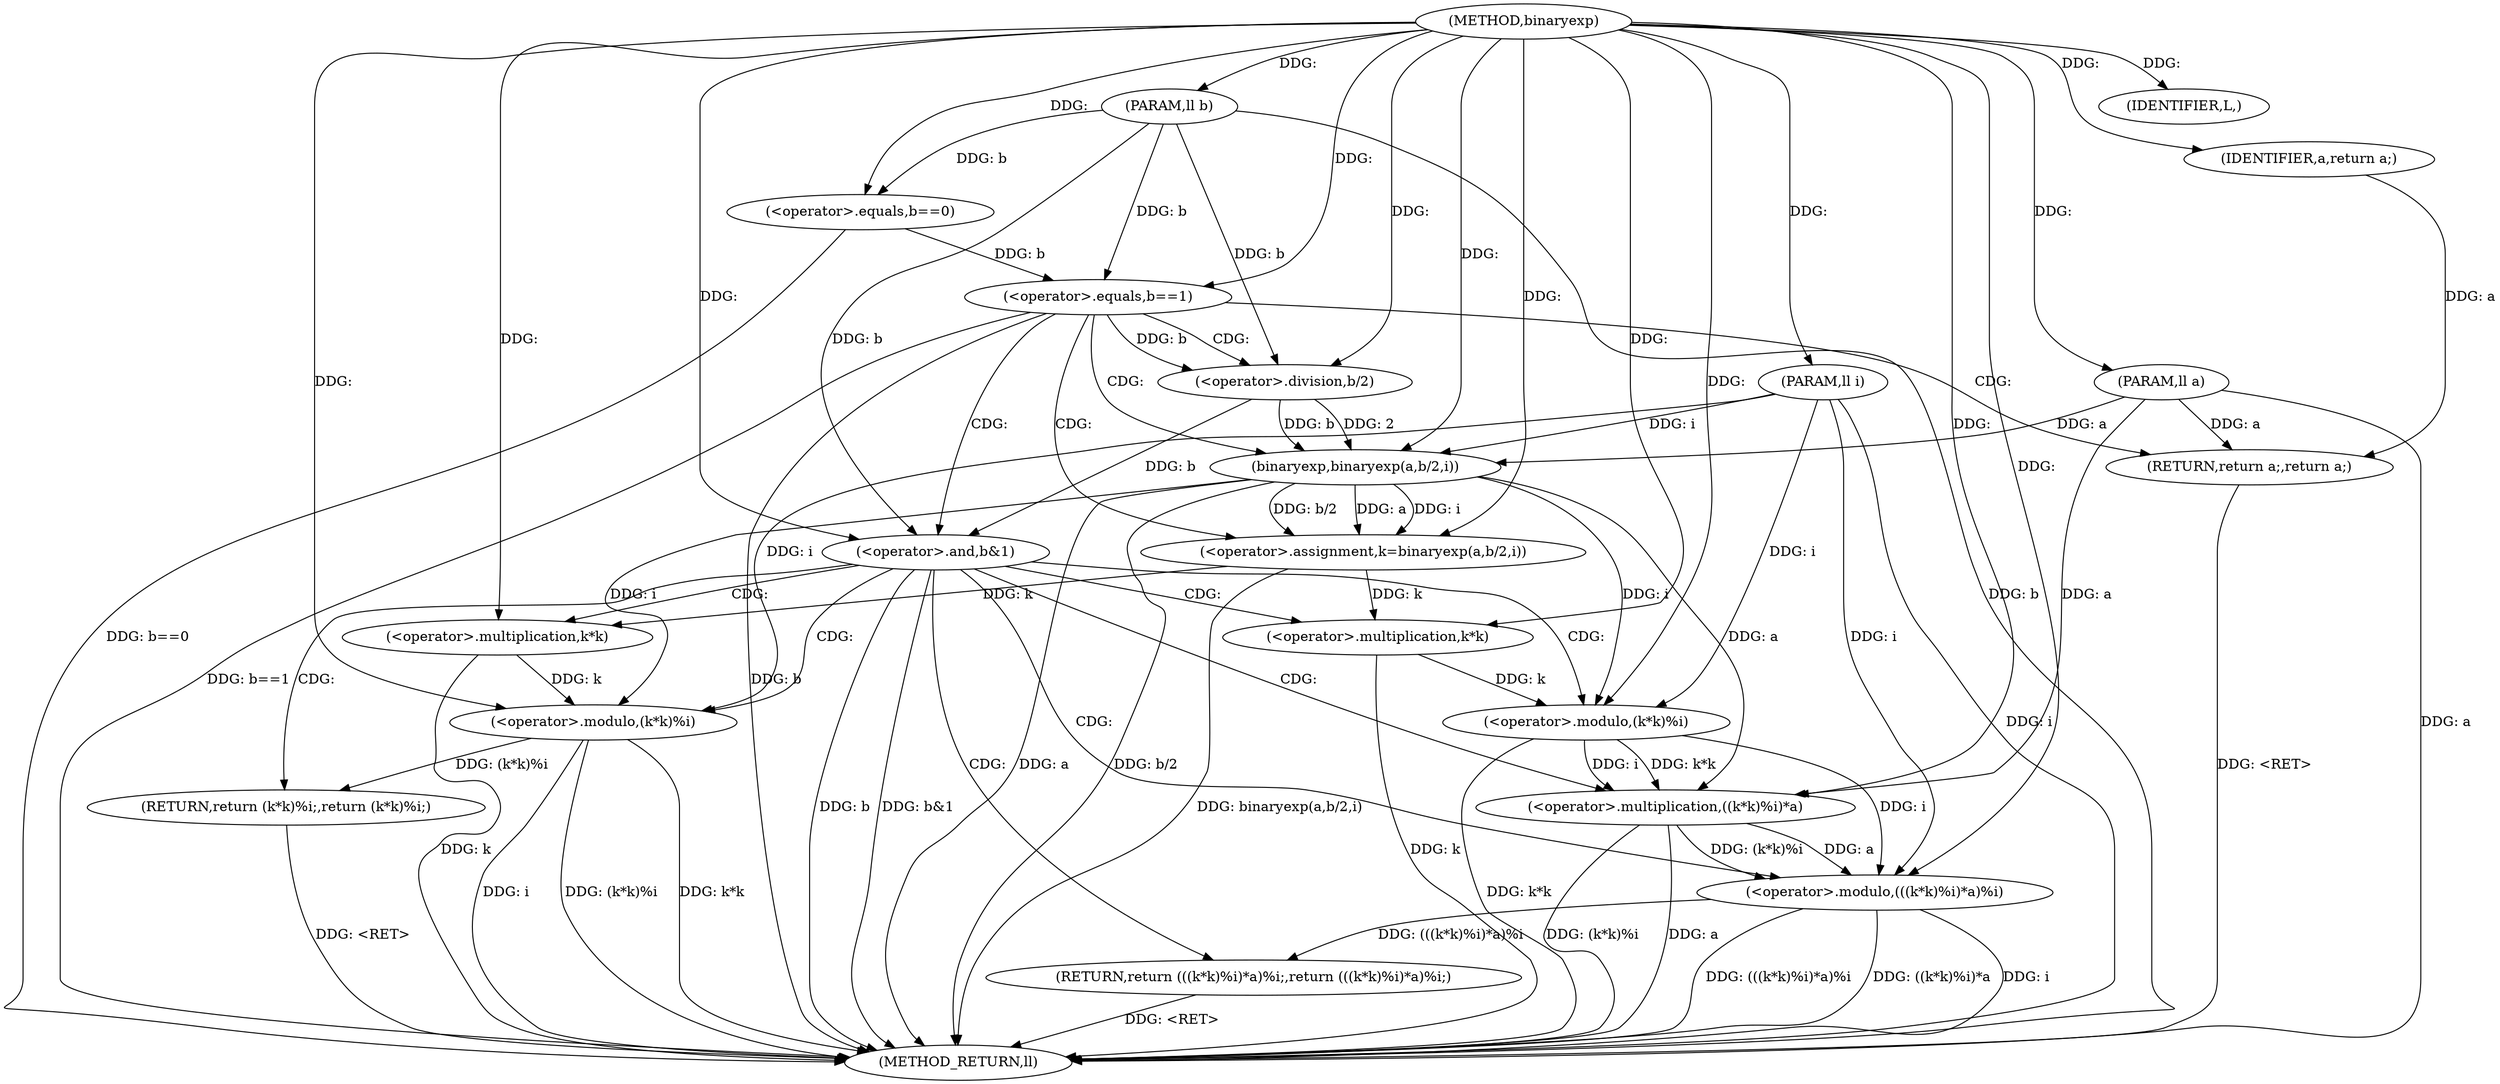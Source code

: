 digraph "binaryexp" {  
"1000803" [label = "(METHOD,binaryexp)" ]
"1000850" [label = "(METHOD_RETURN,ll)" ]
"1000804" [label = "(PARAM,ll a)" ]
"1000805" [label = "(PARAM,ll b)" ]
"1000806" [label = "(PARAM,ll i)" ]
"1000812" [label = "(IDENTIFIER,L,)" ]
"1000820" [label = "(<operator>.assignment,k=binaryexp(a,b/2,i))" ]
"1000809" [label = "(<operator>.equals,b==0)" ]
"1000814" [label = "(<operator>.equals,b==1)" ]
"1000817" [label = "(RETURN,return a;,return a;)" ]
"1000829" [label = "(<operator>.and,b&1)" ]
"1000818" [label = "(IDENTIFIER,a,return a;)" ]
"1000822" [label = "(binaryexp,binaryexp(a,b/2,i))" ]
"1000833" [label = "(RETURN,return (((k*k)%i)*a)%i;,return (((k*k)%i)*a)%i;)" ]
"1000844" [label = "(RETURN,return (k*k)%i;,return (k*k)%i;)" ]
"1000824" [label = "(<operator>.division,b/2)" ]
"1000834" [label = "(<operator>.modulo,(((k*k)%i)*a)%i)" ]
"1000845" [label = "(<operator>.modulo,(k*k)%i)" ]
"1000835" [label = "(<operator>.multiplication,((k*k)%i)*a)" ]
"1000846" [label = "(<operator>.multiplication,k*k)" ]
"1000836" [label = "(<operator>.modulo,(k*k)%i)" ]
"1000837" [label = "(<operator>.multiplication,k*k)" ]
  "1000833" -> "1000850"  [ label = "DDG: <RET>"] 
  "1000844" -> "1000850"  [ label = "DDG: <RET>"] 
  "1000817" -> "1000850"  [ label = "DDG: <RET>"] 
  "1000804" -> "1000850"  [ label = "DDG: a"] 
  "1000805" -> "1000850"  [ label = "DDG: b"] 
  "1000806" -> "1000850"  [ label = "DDG: i"] 
  "1000809" -> "1000850"  [ label = "DDG: b==0"] 
  "1000814" -> "1000850"  [ label = "DDG: b"] 
  "1000814" -> "1000850"  [ label = "DDG: b==1"] 
  "1000822" -> "1000850"  [ label = "DDG: a"] 
  "1000822" -> "1000850"  [ label = "DDG: b/2"] 
  "1000820" -> "1000850"  [ label = "DDG: binaryexp(a,b/2,i)"] 
  "1000829" -> "1000850"  [ label = "DDG: b"] 
  "1000829" -> "1000850"  [ label = "DDG: b&1"] 
  "1000846" -> "1000850"  [ label = "DDG: k"] 
  "1000845" -> "1000850"  [ label = "DDG: k*k"] 
  "1000845" -> "1000850"  [ label = "DDG: i"] 
  "1000845" -> "1000850"  [ label = "DDG: (k*k)%i"] 
  "1000837" -> "1000850"  [ label = "DDG: k"] 
  "1000836" -> "1000850"  [ label = "DDG: k*k"] 
  "1000835" -> "1000850"  [ label = "DDG: (k*k)%i"] 
  "1000835" -> "1000850"  [ label = "DDG: a"] 
  "1000834" -> "1000850"  [ label = "DDG: ((k*k)%i)*a"] 
  "1000834" -> "1000850"  [ label = "DDG: i"] 
  "1000834" -> "1000850"  [ label = "DDG: (((k*k)%i)*a)%i"] 
  "1000803" -> "1000804"  [ label = "DDG: "] 
  "1000803" -> "1000805"  [ label = "DDG: "] 
  "1000803" -> "1000806"  [ label = "DDG: "] 
  "1000803" -> "1000812"  [ label = "DDG: "] 
  "1000822" -> "1000820"  [ label = "DDG: i"] 
  "1000822" -> "1000820"  [ label = "DDG: b/2"] 
  "1000822" -> "1000820"  [ label = "DDG: a"] 
  "1000818" -> "1000817"  [ label = "DDG: a"] 
  "1000804" -> "1000817"  [ label = "DDG: a"] 
  "1000803" -> "1000820"  [ label = "DDG: "] 
  "1000805" -> "1000809"  [ label = "DDG: b"] 
  "1000803" -> "1000809"  [ label = "DDG: "] 
  "1000809" -> "1000814"  [ label = "DDG: b"] 
  "1000805" -> "1000814"  [ label = "DDG: b"] 
  "1000803" -> "1000814"  [ label = "DDG: "] 
  "1000803" -> "1000818"  [ label = "DDG: "] 
  "1000804" -> "1000822"  [ label = "DDG: a"] 
  "1000803" -> "1000822"  [ label = "DDG: "] 
  "1000806" -> "1000822"  [ label = "DDG: i"] 
  "1000824" -> "1000822"  [ label = "DDG: b"] 
  "1000824" -> "1000822"  [ label = "DDG: 2"] 
  "1000824" -> "1000829"  [ label = "DDG: b"] 
  "1000805" -> "1000829"  [ label = "DDG: b"] 
  "1000803" -> "1000829"  [ label = "DDG: "] 
  "1000834" -> "1000833"  [ label = "DDG: (((k*k)%i)*a)%i"] 
  "1000845" -> "1000844"  [ label = "DDG: (k*k)%i"] 
  "1000814" -> "1000824"  [ label = "DDG: b"] 
  "1000805" -> "1000824"  [ label = "DDG: b"] 
  "1000803" -> "1000824"  [ label = "DDG: "] 
  "1000835" -> "1000834"  [ label = "DDG: (k*k)%i"] 
  "1000835" -> "1000834"  [ label = "DDG: a"] 
  "1000836" -> "1000834"  [ label = "DDG: i"] 
  "1000806" -> "1000834"  [ label = "DDG: i"] 
  "1000803" -> "1000834"  [ label = "DDG: "] 
  "1000846" -> "1000845"  [ label = "DDG: k"] 
  "1000822" -> "1000845"  [ label = "DDG: i"] 
  "1000806" -> "1000845"  [ label = "DDG: i"] 
  "1000803" -> "1000845"  [ label = "DDG: "] 
  "1000836" -> "1000835"  [ label = "DDG: i"] 
  "1000836" -> "1000835"  [ label = "DDG: k*k"] 
  "1000822" -> "1000835"  [ label = "DDG: a"] 
  "1000804" -> "1000835"  [ label = "DDG: a"] 
  "1000803" -> "1000835"  [ label = "DDG: "] 
  "1000820" -> "1000846"  [ label = "DDG: k"] 
  "1000803" -> "1000846"  [ label = "DDG: "] 
  "1000837" -> "1000836"  [ label = "DDG: k"] 
  "1000822" -> "1000836"  [ label = "DDG: i"] 
  "1000806" -> "1000836"  [ label = "DDG: i"] 
  "1000803" -> "1000836"  [ label = "DDG: "] 
  "1000820" -> "1000837"  [ label = "DDG: k"] 
  "1000803" -> "1000837"  [ label = "DDG: "] 
  "1000814" -> "1000822"  [ label = "CDG: "] 
  "1000814" -> "1000817"  [ label = "CDG: "] 
  "1000814" -> "1000820"  [ label = "CDG: "] 
  "1000814" -> "1000824"  [ label = "CDG: "] 
  "1000814" -> "1000829"  [ label = "CDG: "] 
  "1000829" -> "1000835"  [ label = "CDG: "] 
  "1000829" -> "1000844"  [ label = "CDG: "] 
  "1000829" -> "1000834"  [ label = "CDG: "] 
  "1000829" -> "1000846"  [ label = "CDG: "] 
  "1000829" -> "1000833"  [ label = "CDG: "] 
  "1000829" -> "1000836"  [ label = "CDG: "] 
  "1000829" -> "1000845"  [ label = "CDG: "] 
  "1000829" -> "1000837"  [ label = "CDG: "] 
}
